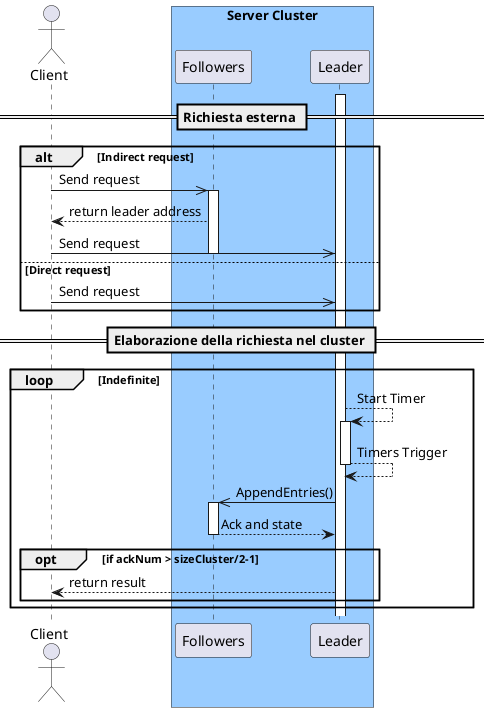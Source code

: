 @startuml
    
  actor "Client"  
  box "Server Cluster" #99CCFF
    participant "Followers" as Followers
    participant "Leader" as Leader
	end box
  activate Leader

 /' note Over Client 
    In questo schema, è espresso 
    il caso d'uso in cui un client 
    richiede una determinata modifica
    al cluster, in manieà semplificata
    per non esagerare con i blocchi alt.
    Inoltre nello schema,
    non si tengono in considerazione i
    classici failure della rete
  end note'/
  == Richiesta esterna ==
  alt Indirect request
  Client ->> Followers : Send request 
  activate Followers
  Followers --> Client : return leader address
  Client ->> Leader : Send request
  deactivate Followers
  else Direct request
  Client ->> Leader : Send request
  end group
  == Elaborazione della richiesta nel cluster ==
  loop Indefinite
    Leader --> Leader ++ : Start Timer
    return Timers Trigger
    Leader ->> Followers : AppendEntries()

    activate Followers
    Followers --> Leader : Ack and state
    deactivate Followers
      opt if ackNum > sizeCluster/2-1
        Leader --> Client : return result
    end group
    /'note Over Client 
      Le richieste dei client, 
      vengono eseguite solo una volta,
      dopodiche il cluster continuerà,
      questa sequenza di messaggi
      anche se non ci sono 
      effettivamente delle entry
      da diffondere
    end note'/
  end group
@enduml